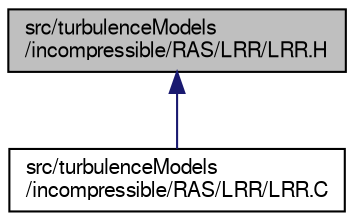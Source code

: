 digraph "src/turbulenceModels/incompressible/RAS/LRR/LRR.H"
{
  bgcolor="transparent";
  edge [fontname="FreeSans",fontsize="10",labelfontname="FreeSans",labelfontsize="10"];
  node [fontname="FreeSans",fontsize="10",shape=record];
  Node2 [label="src/turbulenceModels\l/incompressible/RAS/LRR/LRR.H",height=0.2,width=0.4,color="black", fillcolor="grey75", style="filled", fontcolor="black"];
  Node2 -> Node3 [dir="back",color="midnightblue",fontsize="10",style="solid",fontname="FreeSans"];
  Node3 [label="src/turbulenceModels\l/incompressible/RAS/LRR/LRR.C",height=0.2,width=0.4,color="black",URL="$a40178.html"];
}

